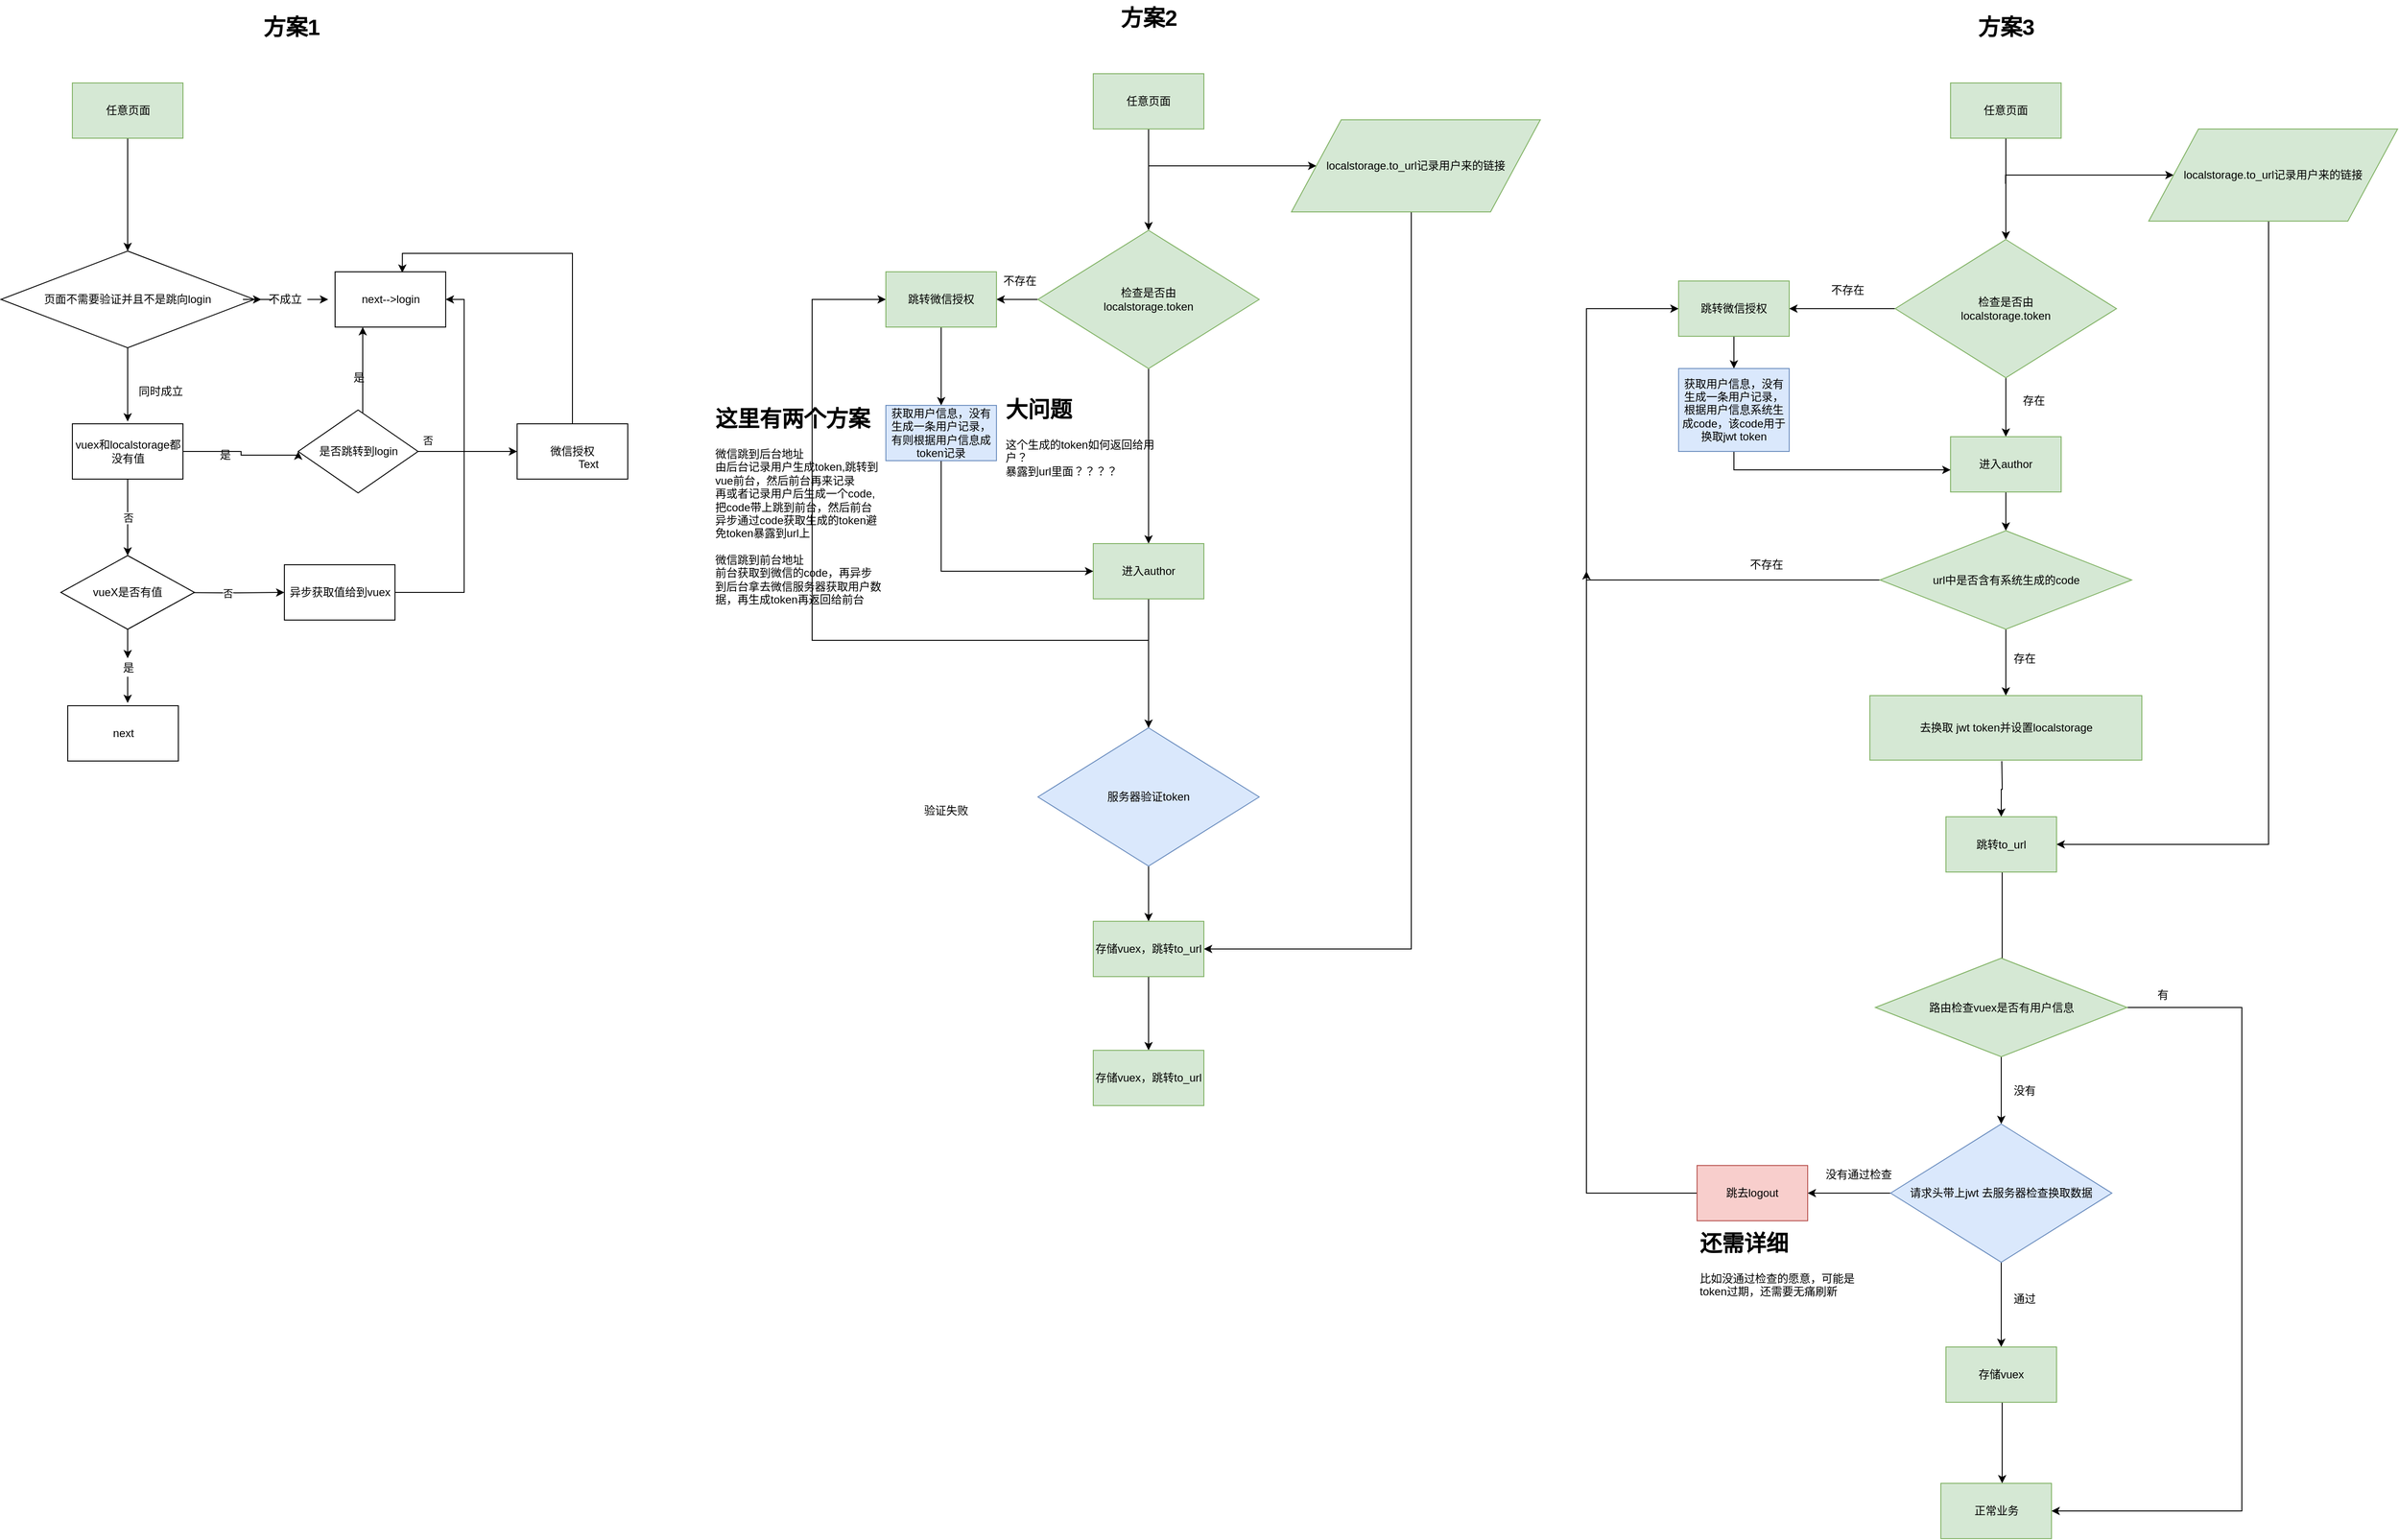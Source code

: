 <mxfile version="12.3.8" type="github" pages="1">
  <diagram name="Page-1" id="c4acf3e9-155e-7222-9cf6-157b1a14988f">
    <mxGraphModel dx="2450" dy="944" grid="1" gridSize="10" guides="1" tooltips="1" connect="1" arrows="1" fold="1" page="1" pageScale="1" pageWidth="850" pageHeight="1100" background="#ffffff" math="0" shadow="0">
      <root>
        <mxCell id="0"/>
        <mxCell id="1" parent="0"/>
        <mxCell id="RdGBtFwpb-ngHzn6X-1z-10" style="edgeStyle=orthogonalEdgeStyle;rounded=0;orthogonalLoop=1;jettySize=auto;html=1;entryX=0;entryY=0.5;entryDx=0;entryDy=0;" parent="1" target="RdGBtFwpb-ngHzn6X-1z-11" edge="1">
          <mxGeometry relative="1" as="geometry">
            <mxPoint x="615" y="220" as="targetPoint"/>
            <mxPoint x="415" y="220" as="sourcePoint"/>
            <Array as="points">
              <mxPoint x="415" y="210"/>
            </Array>
          </mxGeometry>
        </mxCell>
        <mxCell id="RdGBtFwpb-ngHzn6X-1z-4" value="" style="edgeStyle=orthogonalEdgeStyle;rounded=0;orthogonalLoop=1;jettySize=auto;html=1;entryX=0.5;entryY=0;entryDx=0;entryDy=0;" parent="1" source="RdGBtFwpb-ngHzn6X-1z-1" target="RdGBtFwpb-ngHzn6X-1z-6" edge="1">
          <mxGeometry relative="1" as="geometry">
            <mxPoint x="415" y="250" as="targetPoint"/>
          </mxGeometry>
        </mxCell>
        <mxCell id="RdGBtFwpb-ngHzn6X-1z-1" value="任意页面" style="rounded=0;whiteSpace=wrap;html=1;fillColor=#d5e8d4;strokeColor=#82b366;" parent="1" vertex="1">
          <mxGeometry x="355" y="110" width="120" height="60" as="geometry"/>
        </mxCell>
        <mxCell id="RdGBtFwpb-ngHzn6X-1z-16" value="" style="edgeStyle=orthogonalEdgeStyle;rounded=0;orthogonalLoop=1;jettySize=auto;html=1;entryX=0.5;entryY=0;entryDx=0;entryDy=0;" parent="1" source="RdGBtFwpb-ngHzn6X-1z-6" target="RdGBtFwpb-ngHzn6X-1z-19" edge="1">
          <mxGeometry relative="1" as="geometry">
            <mxPoint x="415" y="630" as="targetPoint"/>
          </mxGeometry>
        </mxCell>
        <mxCell id="RdGBtFwpb-ngHzn6X-1z-25" style="edgeStyle=orthogonalEdgeStyle;rounded=0;orthogonalLoop=1;jettySize=auto;html=1;" parent="1" source="RdGBtFwpb-ngHzn6X-1z-6" target="RdGBtFwpb-ngHzn6X-1z-23" edge="1">
          <mxGeometry relative="1" as="geometry"/>
        </mxCell>
        <mxCell id="RdGBtFwpb-ngHzn6X-1z-6" value="检查是否由&lt;br&gt;localstorage.token" style="rhombus;whiteSpace=wrap;html=1;fillColor=#d5e8d4;strokeColor=#82b366;" parent="1" vertex="1">
          <mxGeometry x="295" y="280" width="240" height="150" as="geometry"/>
        </mxCell>
        <mxCell id="RdGBtFwpb-ngHzn6X-1z-14" value="" style="edgeStyle=orthogonalEdgeStyle;rounded=0;orthogonalLoop=1;jettySize=auto;html=1;entryX=1;entryY=0.5;entryDx=0;entryDy=0;exitX=0.5;exitY=1;exitDx=0;exitDy=0;" parent="1" source="RdGBtFwpb-ngHzn6X-1z-11" target="RdGBtFwpb-ngHzn6X-1z-31" edge="1">
          <mxGeometry relative="1" as="geometry">
            <mxPoint x="710" y="350" as="targetPoint"/>
            <Array as="points">
              <mxPoint x="700" y="260"/>
              <mxPoint x="700" y="1060"/>
            </Array>
          </mxGeometry>
        </mxCell>
        <mxCell id="RdGBtFwpb-ngHzn6X-1z-11" value="&lt;span style=&quot;white-space: normal&quot;&gt;localstorage.to_url记录用户来的链接&lt;/span&gt;" style="shape=parallelogram;perimeter=parallelogramPerimeter;whiteSpace=wrap;html=1;fillColor=#d5e8d4;strokeColor=#82b366;" parent="1" vertex="1">
          <mxGeometry x="570" y="160" width="270" height="100" as="geometry"/>
        </mxCell>
        <mxCell id="RdGBtFwpb-ngHzn6X-1z-17" value="存在" style="text;html=1;align=center;verticalAlign=middle;resizable=0;points=[];;autosize=1;" parent="1" vertex="1">
          <mxGeometry x="425" y="630" width="40" height="20" as="geometry"/>
        </mxCell>
        <mxCell id="RdGBtFwpb-ngHzn6X-1z-21" style="edgeStyle=orthogonalEdgeStyle;rounded=0;orthogonalLoop=1;jettySize=auto;html=1;" parent="1" source="RdGBtFwpb-ngHzn6X-1z-19" target="RdGBtFwpb-ngHzn6X-1z-20" edge="1">
          <mxGeometry relative="1" as="geometry">
            <mxPoint x="415" y="820" as="targetPoint"/>
          </mxGeometry>
        </mxCell>
        <mxCell id="RdGBtFwpb-ngHzn6X-1z-19" value="进入author" style="rounded=0;whiteSpace=wrap;html=1;fillColor=#d5e8d4;strokeColor=#82b366;" parent="1" vertex="1">
          <mxGeometry x="355" y="620" width="120" height="60" as="geometry"/>
        </mxCell>
        <mxCell id="RdGBtFwpb-ngHzn6X-1z-22" style="edgeStyle=orthogonalEdgeStyle;rounded=0;orthogonalLoop=1;jettySize=auto;html=1;entryX=0;entryY=0.5;entryDx=0;entryDy=0;" parent="1" source="RdGBtFwpb-ngHzn6X-1z-20" target="RdGBtFwpb-ngHzn6X-1z-23" edge="1">
          <mxGeometry relative="1" as="geometry">
            <mxPoint x="65" y="450" as="targetPoint"/>
            <mxPoint x="295" y="725" as="sourcePoint"/>
            <Array as="points">
              <mxPoint x="50" y="725"/>
              <mxPoint x="50" y="355"/>
            </Array>
          </mxGeometry>
        </mxCell>
        <mxCell id="RdGBtFwpb-ngHzn6X-1z-30" value="" style="edgeStyle=orthogonalEdgeStyle;rounded=0;orthogonalLoop=1;jettySize=auto;html=1;entryX=0.5;entryY=0;entryDx=0;entryDy=0;" parent="1" source="RdGBtFwpb-ngHzn6X-1z-20" target="RdGBtFwpb-ngHzn6X-1z-31" edge="1">
          <mxGeometry relative="1" as="geometry">
            <mxPoint x="410" y="1110" as="targetPoint"/>
          </mxGeometry>
        </mxCell>
        <mxCell id="RdGBtFwpb-ngHzn6X-1z-20" value="服务器验证token" style="rhombus;whiteSpace=wrap;html=1;fillColor=#dae8fc;strokeColor=#6c8ebf;" parent="1" vertex="1">
          <mxGeometry x="295" y="820" width="240" height="150" as="geometry"/>
        </mxCell>
        <mxCell id="RdGBtFwpb-ngHzn6X-1z-27" value="" style="edgeStyle=orthogonalEdgeStyle;rounded=0;orthogonalLoop=1;jettySize=auto;html=1;" parent="1" source="RdGBtFwpb-ngHzn6X-1z-23" target="RdGBtFwpb-ngHzn6X-1z-26" edge="1">
          <mxGeometry relative="1" as="geometry"/>
        </mxCell>
        <mxCell id="RdGBtFwpb-ngHzn6X-1z-23" value="跳转微信授权" style="rounded=0;whiteSpace=wrap;html=1;fillColor=#d5e8d4;strokeColor=#82b366;" parent="1" vertex="1">
          <mxGeometry x="130" y="325" width="120" height="60" as="geometry"/>
        </mxCell>
        <mxCell id="RdGBtFwpb-ngHzn6X-1z-28" style="edgeStyle=orthogonalEdgeStyle;rounded=0;orthogonalLoop=1;jettySize=auto;html=1;exitX=0.5;exitY=1;exitDx=0;exitDy=0;" parent="1" source="RdGBtFwpb-ngHzn6X-1z-26" target="RdGBtFwpb-ngHzn6X-1z-19" edge="1">
          <mxGeometry relative="1" as="geometry">
            <Array as="points">
              <mxPoint x="190" y="650"/>
            </Array>
          </mxGeometry>
        </mxCell>
        <mxCell id="RdGBtFwpb-ngHzn6X-1z-26" value="获取用户信息，没有生成一条用户记录，有则根据用户信息成token记录" style="rounded=0;whiteSpace=wrap;html=1;fillColor=#dae8fc;strokeColor=#6c8ebf;" parent="1" vertex="1">
          <mxGeometry x="130" y="470" width="120" height="60" as="geometry"/>
        </mxCell>
        <mxCell id="RdGBtFwpb-ngHzn6X-1z-24" value="验证失败" style="text;html=1;align=center;verticalAlign=middle;resizable=0;points=[];;autosize=1;" parent="1" vertex="1">
          <mxGeometry x="165" y="900" width="60" height="20" as="geometry"/>
        </mxCell>
        <mxCell id="RdGBtFwpb-ngHzn6X-1z-33" value="" style="edgeStyle=orthogonalEdgeStyle;rounded=0;orthogonalLoop=1;jettySize=auto;html=1;" parent="1" source="RdGBtFwpb-ngHzn6X-1z-31" target="RdGBtFwpb-ngHzn6X-1z-32" edge="1">
          <mxGeometry relative="1" as="geometry"/>
        </mxCell>
        <mxCell id="RdGBtFwpb-ngHzn6X-1z-31" value="存储vuex，跳转to_url" style="rounded=0;whiteSpace=wrap;html=1;fillColor=#d5e8d4;strokeColor=#82b366;" parent="1" vertex="1">
          <mxGeometry x="355" y="1030" width="120" height="60" as="geometry"/>
        </mxCell>
        <mxCell id="RdGBtFwpb-ngHzn6X-1z-32" value="存储vuex，跳转to_url" style="rounded=0;whiteSpace=wrap;html=1;fillColor=#d5e8d4;strokeColor=#82b366;" parent="1" vertex="1">
          <mxGeometry x="355" y="1170" width="120" height="60" as="geometry"/>
        </mxCell>
        <mxCell id="RdGBtFwpb-ngHzn6X-1z-34" value="不存在" style="text;html=1;align=center;verticalAlign=middle;resizable=0;points=[];;autosize=1;" parent="1" vertex="1">
          <mxGeometry x="250" y="325" width="50" height="20" as="geometry"/>
        </mxCell>
        <mxCell id="RdGBtFwpb-ngHzn6X-1z-36" value="&lt;h1&gt;大问题&lt;/h1&gt;&lt;div&gt;这个生成的token如何返回给用户？&lt;/div&gt;&lt;div&gt;暴露到url里面？？？？&lt;/div&gt;" style="text;html=1;strokeColor=none;fillColor=none;spacing=5;spacingTop=-20;whiteSpace=wrap;overflow=hidden;rounded=0;" parent="1" vertex="1">
          <mxGeometry x="255" y="455" width="190" height="120" as="geometry"/>
        </mxCell>
        <mxCell id="RdGBtFwpb-ngHzn6X-1z-37" value="方案2" style="text;strokeColor=none;fillColor=none;html=1;fontSize=24;fontStyle=1;verticalAlign=middle;align=center;" parent="1" vertex="1">
          <mxGeometry x="365" y="30" width="100" height="40" as="geometry"/>
        </mxCell>
        <mxCell id="hU68iRJ8JovTnebR8NAB-27" value="" style="edgeStyle=orthogonalEdgeStyle;rounded=0;orthogonalLoop=1;jettySize=auto;html=1;entryX=0.5;entryY=0;entryDx=0;entryDy=0;" parent="1" source="hU68iRJ8JovTnebR8NAB-28" target="hU68iRJ8JovTnebR8NAB-52" edge="1">
          <mxGeometry relative="1" as="geometry">
            <mxPoint x="-692.5" y="290" as="targetPoint"/>
          </mxGeometry>
        </mxCell>
        <mxCell id="hU68iRJ8JovTnebR8NAB-28" value="任意页面" style="rounded=0;whiteSpace=wrap;html=1;fillColor=#d5e8d4;strokeColor=#82b366;" parent="1" vertex="1">
          <mxGeometry x="-752.5" y="120" width="120" height="60" as="geometry"/>
        </mxCell>
        <mxCell id="hU68iRJ8JovTnebR8NAB-50" value="方案1" style="text;strokeColor=none;fillColor=none;html=1;fontSize=24;fontStyle=1;verticalAlign=middle;align=center;" parent="1" vertex="1">
          <mxGeometry x="-565" y="40" width="100" height="40" as="geometry"/>
        </mxCell>
        <mxCell id="hU68iRJ8JovTnebR8NAB-55" value="" style="edgeStyle=orthogonalEdgeStyle;rounded=0;orthogonalLoop=1;jettySize=auto;html=1;" parent="1" source="hU68iRJ8JovTnebR8NAB-52" edge="1">
          <mxGeometry relative="1" as="geometry">
            <mxPoint x="-692.5" y="487.5" as="targetPoint"/>
          </mxGeometry>
        </mxCell>
        <mxCell id="hU68iRJ8JovTnebR8NAB-59" value="" style="edgeStyle=orthogonalEdgeStyle;rounded=0;orthogonalLoop=1;jettySize=auto;html=1;" parent="1" source="hU68iRJ8JovTnebR8NAB-60" edge="1">
          <mxGeometry relative="1" as="geometry">
            <mxPoint x="-475" y="355" as="targetPoint"/>
          </mxGeometry>
        </mxCell>
        <mxCell id="hU68iRJ8JovTnebR8NAB-52" value="页面不需要验证并且不是跳向login" style="rhombus;whiteSpace=wrap;html=1;" parent="1" vertex="1">
          <mxGeometry x="-830" y="302.5" width="275" height="105" as="geometry"/>
        </mxCell>
        <mxCell id="hU68iRJ8JovTnebR8NAB-56" value="同时成立" style="text;html=1;align=center;verticalAlign=middle;resizable=0;points=[];;autosize=1;" parent="1" vertex="1">
          <mxGeometry x="-687.5" y="445" width="60" height="20" as="geometry"/>
        </mxCell>
        <mxCell id="hU68iRJ8JovTnebR8NAB-57" value="next--&amp;gt;login" style="rounded=0;whiteSpace=wrap;html=1;" parent="1" vertex="1">
          <mxGeometry x="-467.5" y="325" width="120" height="60" as="geometry"/>
        </mxCell>
        <mxCell id="hU68iRJ8JovTnebR8NAB-60" value="不成立" style="text;html=1;align=center;verticalAlign=middle;resizable=0;points=[];;autosize=1;" parent="1" vertex="1">
          <mxGeometry x="-547.5" y="345" width="50" height="20" as="geometry"/>
        </mxCell>
        <mxCell id="hU68iRJ8JovTnebR8NAB-61" value="" style="edgeStyle=orthogonalEdgeStyle;rounded=0;orthogonalLoop=1;jettySize=auto;html=1;" parent="1" source="hU68iRJ8JovTnebR8NAB-52" target="hU68iRJ8JovTnebR8NAB-60" edge="1">
          <mxGeometry relative="1" as="geometry">
            <mxPoint x="-555" y="355" as="sourcePoint"/>
            <mxPoint x="-475" y="355" as="targetPoint"/>
          </mxGeometry>
        </mxCell>
        <mxCell id="hU68iRJ8JovTnebR8NAB-64" value="否" style="edgeStyle=orthogonalEdgeStyle;rounded=0;orthogonalLoop=1;jettySize=auto;html=1;" parent="1" source="hU68iRJ8JovTnebR8NAB-62" target="hU68iRJ8JovTnebR8NAB-76" edge="1">
          <mxGeometry relative="1" as="geometry">
            <mxPoint x="-692.5" y="630" as="targetPoint"/>
          </mxGeometry>
        </mxCell>
        <mxCell id="hU68iRJ8JovTnebR8NAB-66" value="" style="edgeStyle=orthogonalEdgeStyle;rounded=0;orthogonalLoop=1;jettySize=auto;html=1;entryX=0;entryY=0.5;entryDx=0;entryDy=0;" parent="1" source="hU68iRJ8JovTnebR8NAB-62" target="hU68iRJ8JovTnebR8NAB-69" edge="1">
          <mxGeometry relative="1" as="geometry">
            <mxPoint x="-517.5" y="520" as="targetPoint"/>
            <Array as="points">
              <mxPoint x="-569.5" y="520"/>
              <mxPoint x="-569.5" y="524"/>
              <mxPoint x="-507.5" y="524"/>
            </Array>
          </mxGeometry>
        </mxCell>
        <mxCell id="hU68iRJ8JovTnebR8NAB-62" value="vuex和localstorage都没有值" style="rounded=0;whiteSpace=wrap;html=1;" parent="1" vertex="1">
          <mxGeometry x="-752.5" y="490" width="120" height="60" as="geometry"/>
        </mxCell>
        <mxCell id="hU68iRJ8JovTnebR8NAB-84" value="" style="edgeStyle=orthogonalEdgeStyle;rounded=0;orthogonalLoop=1;jettySize=auto;html=1;entryX=0.608;entryY=0.017;entryDx=0;entryDy=0;entryPerimeter=0;exitX=0.5;exitY=0;exitDx=0;exitDy=0;" parent="1" source="hU68iRJ8JovTnebR8NAB-65" target="hU68iRJ8JovTnebR8NAB-57" edge="1">
          <mxGeometry relative="1" as="geometry">
            <mxPoint x="-217.5" y="490" as="sourcePoint"/>
            <mxPoint x="-217.5" y="410" as="targetPoint"/>
            <Array as="points">
              <mxPoint x="-210" y="305"/>
              <mxPoint x="-395" y="305"/>
            </Array>
          </mxGeometry>
        </mxCell>
        <mxCell id="hU68iRJ8JovTnebR8NAB-65" value="微信授权" style="rounded=0;whiteSpace=wrap;html=1;" parent="1" vertex="1">
          <mxGeometry x="-270" y="490" width="120" height="60" as="geometry"/>
        </mxCell>
        <mxCell id="hU68iRJ8JovTnebR8NAB-67" value="是" style="text;html=1;align=center;verticalAlign=middle;resizable=0;points=[];;autosize=1;" parent="1" vertex="1">
          <mxGeometry x="-602.5" y="514" width="30" height="20" as="geometry"/>
        </mxCell>
        <mxCell id="hU68iRJ8JovTnebR8NAB-70" style="edgeStyle=orthogonalEdgeStyle;rounded=0;orthogonalLoop=1;jettySize=auto;html=1;exitX=1;exitY=0.5;exitDx=0;exitDy=0;entryX=0;entryY=0.5;entryDx=0;entryDy=0;" parent="1" source="hU68iRJ8JovTnebR8NAB-69" target="hU68iRJ8JovTnebR8NAB-65" edge="1">
          <mxGeometry relative="1" as="geometry">
            <mxPoint x="-277.5" y="520" as="targetPoint"/>
          </mxGeometry>
        </mxCell>
        <mxCell id="hU68iRJ8JovTnebR8NAB-72" value="否" style="edgeStyle=orthogonalEdgeStyle;rounded=0;orthogonalLoop=1;jettySize=auto;html=1;entryX=0.25;entryY=1;entryDx=0;entryDy=0;" parent="1" source="hU68iRJ8JovTnebR8NAB-69" target="hU68iRJ8JovTnebR8NAB-57" edge="1">
          <mxGeometry x="0.28" y="-114" relative="1" as="geometry">
            <mxPoint x="-447.5" y="390" as="targetPoint"/>
            <Array as="points">
              <mxPoint x="-437.5" y="420"/>
              <mxPoint x="-437.5" y="420"/>
            </Array>
            <mxPoint x="-44" y="90" as="offset"/>
          </mxGeometry>
        </mxCell>
        <mxCell id="hU68iRJ8JovTnebR8NAB-69" value="是否跳转到login" style="rhombus;whiteSpace=wrap;html=1;" parent="1" vertex="1">
          <mxGeometry x="-507.5" y="475" width="130" height="90" as="geometry"/>
        </mxCell>
        <mxCell id="hU68iRJ8JovTnebR8NAB-71" value="是" style="text;html=1;align=center;verticalAlign=middle;resizable=0;points=[];;autosize=1;" parent="1" vertex="1">
          <mxGeometry x="-457.5" y="430" width="30" height="20" as="geometry"/>
        </mxCell>
        <mxCell id="hU68iRJ8JovTnebR8NAB-75" value="否" style="edgeStyle=orthogonalEdgeStyle;rounded=0;orthogonalLoop=1;jettySize=auto;html=1;" parent="1" target="hU68iRJ8JovTnebR8NAB-77" edge="1">
          <mxGeometry relative="1" as="geometry">
            <mxPoint x="-647.5" y="673" as="sourcePoint"/>
            <mxPoint x="-567.5" y="673" as="targetPoint"/>
          </mxGeometry>
        </mxCell>
        <mxCell id="hU68iRJ8JovTnebR8NAB-80" value="" style="edgeStyle=orthogonalEdgeStyle;rounded=0;orthogonalLoop=1;jettySize=auto;html=1;" parent="1" source="hU68iRJ8JovTnebR8NAB-85" edge="1">
          <mxGeometry relative="1" as="geometry">
            <mxPoint x="-692.5" y="793" as="targetPoint"/>
          </mxGeometry>
        </mxCell>
        <mxCell id="hU68iRJ8JovTnebR8NAB-76" value="&lt;span style=&quot;white-space: normal&quot;&gt;vueX是否有值&lt;/span&gt;" style="rhombus;whiteSpace=wrap;html=1;" parent="1" vertex="1">
          <mxGeometry x="-765" y="633" width="145" height="80" as="geometry"/>
        </mxCell>
        <mxCell id="hU68iRJ8JovTnebR8NAB-78" style="edgeStyle=orthogonalEdgeStyle;rounded=0;orthogonalLoop=1;jettySize=auto;html=1;exitX=1;exitY=0.5;exitDx=0;exitDy=0;" parent="1" source="hU68iRJ8JovTnebR8NAB-77" target="hU68iRJ8JovTnebR8NAB-57" edge="1">
          <mxGeometry relative="1" as="geometry">
            <Array as="points">
              <mxPoint x="-327.5" y="673"/>
              <mxPoint x="-327.5" y="355"/>
            </Array>
          </mxGeometry>
        </mxCell>
        <mxCell id="hU68iRJ8JovTnebR8NAB-77" value="异步获取值给到vuex" style="rounded=0;whiteSpace=wrap;html=1;" parent="1" vertex="1">
          <mxGeometry x="-522.5" y="643" width="120" height="60" as="geometry"/>
        </mxCell>
        <mxCell id="hU68iRJ8JovTnebR8NAB-82" value="next" style="rounded=0;whiteSpace=wrap;html=1;" parent="1" vertex="1">
          <mxGeometry x="-757.5" y="796" width="120" height="60" as="geometry"/>
        </mxCell>
        <mxCell id="hU68iRJ8JovTnebR8NAB-85" value="是" style="text;html=1;align=center;verticalAlign=middle;resizable=0;points=[];;autosize=1;" parent="1" vertex="1">
          <mxGeometry x="-707.5" y="744.5" width="30" height="20" as="geometry"/>
        </mxCell>
        <mxCell id="hU68iRJ8JovTnebR8NAB-88" value="" style="edgeStyle=orthogonalEdgeStyle;rounded=0;orthogonalLoop=1;jettySize=auto;html=1;" parent="1" source="hU68iRJ8JovTnebR8NAB-76" target="hU68iRJ8JovTnebR8NAB-85" edge="1">
          <mxGeometry relative="1" as="geometry">
            <mxPoint x="-692.5" y="713" as="sourcePoint"/>
            <mxPoint x="-692.5" y="793" as="targetPoint"/>
          </mxGeometry>
        </mxCell>
        <mxCell id="hU68iRJ8JovTnebR8NAB-89" value="&lt;h1&gt;这里有两个方案&lt;/h1&gt;&lt;div&gt;微信跳到后台地址&lt;/div&gt;&lt;div&gt;由后台记录用户生成token,跳转到vue前台，然后前台再来记录&lt;/div&gt;&lt;div&gt;再或者记录用户后生成一个code,把code带上跳到前台，然后前台异步通过code获取生成的token避免token暴露到url上&lt;/div&gt;&lt;div&gt;&lt;br&gt;&lt;/div&gt;&lt;div&gt;微信跳到前台地址&lt;/div&gt;&lt;div&gt;前台获取到微信的code，再异步到后台拿去微信服务器获取用户数据，再生成token再返回给前台&lt;/div&gt;&lt;div&gt;&lt;br&gt;&lt;/div&gt;&lt;div&gt;&lt;br&gt;&lt;/div&gt;" style="text;html=1;strokeColor=none;fillColor=none;spacing=5;spacingTop=-20;whiteSpace=wrap;overflow=hidden;rounded=0;" parent="1" vertex="1">
          <mxGeometry x="-60" y="465" width="190" height="235" as="geometry"/>
        </mxCell>
        <mxCell id="hU68iRJ8JovTnebR8NAB-90" value="Text" style="text;html=1;align=center;verticalAlign=middle;resizable=0;points=[];;autosize=1;" parent="1" vertex="1">
          <mxGeometry x="-213" y="524" width="40" height="20" as="geometry"/>
        </mxCell>
        <mxCell id="KkP7iXDBzzUwFsvucT8D-1" style="edgeStyle=orthogonalEdgeStyle;rounded=0;orthogonalLoop=1;jettySize=auto;html=1;entryX=0;entryY=0.5;entryDx=0;entryDy=0;" edge="1" parent="1" target="KkP7iXDBzzUwFsvucT8D-8">
          <mxGeometry relative="1" as="geometry">
            <mxPoint x="1545" y="230" as="targetPoint"/>
            <mxPoint x="1344.706" y="229.529" as="sourcePoint"/>
            <Array as="points">
              <mxPoint x="1345" y="220"/>
            </Array>
          </mxGeometry>
        </mxCell>
        <mxCell id="KkP7iXDBzzUwFsvucT8D-2" value="" style="edgeStyle=orthogonalEdgeStyle;rounded=0;orthogonalLoop=1;jettySize=auto;html=1;entryX=0.5;entryY=0;entryDx=0;entryDy=0;" edge="1" parent="1" source="KkP7iXDBzzUwFsvucT8D-3" target="KkP7iXDBzzUwFsvucT8D-6">
          <mxGeometry relative="1" as="geometry">
            <mxPoint x="1345" y="260" as="targetPoint"/>
          </mxGeometry>
        </mxCell>
        <mxCell id="KkP7iXDBzzUwFsvucT8D-3" value="任意页面" style="rounded=0;whiteSpace=wrap;html=1;fillColor=#d5e8d4;strokeColor=#82b366;" vertex="1" parent="1">
          <mxGeometry x="1285" y="120" width="120" height="60" as="geometry"/>
        </mxCell>
        <mxCell id="KkP7iXDBzzUwFsvucT8D-4" value="" style="edgeStyle=orthogonalEdgeStyle;rounded=0;orthogonalLoop=1;jettySize=auto;html=1;entryX=0.5;entryY=0;entryDx=0;entryDy=0;" edge="1" parent="1" source="KkP7iXDBzzUwFsvucT8D-6" target="KkP7iXDBzzUwFsvucT8D-11">
          <mxGeometry relative="1" as="geometry">
            <mxPoint x="1345" y="640" as="targetPoint"/>
          </mxGeometry>
        </mxCell>
        <mxCell id="KkP7iXDBzzUwFsvucT8D-5" style="edgeStyle=orthogonalEdgeStyle;rounded=0;orthogonalLoop=1;jettySize=auto;html=1;" edge="1" parent="1" source="KkP7iXDBzzUwFsvucT8D-6" target="KkP7iXDBzzUwFsvucT8D-16">
          <mxGeometry relative="1" as="geometry"/>
        </mxCell>
        <mxCell id="KkP7iXDBzzUwFsvucT8D-6" value="检查是否由&lt;br&gt;localstorage.token" style="rhombus;whiteSpace=wrap;html=1;fillColor=#d5e8d4;strokeColor=#82b366;" vertex="1" parent="1">
          <mxGeometry x="1225" y="290" width="240" height="150" as="geometry"/>
        </mxCell>
        <mxCell id="KkP7iXDBzzUwFsvucT8D-7" value="" style="edgeStyle=orthogonalEdgeStyle;rounded=0;orthogonalLoop=1;jettySize=auto;html=1;entryX=1;entryY=0.5;entryDx=0;entryDy=0;exitX=0.5;exitY=1;exitDx=0;exitDy=0;" edge="1" parent="1" source="KkP7iXDBzzUwFsvucT8D-8" target="KkP7iXDBzzUwFsvucT8D-21">
          <mxGeometry relative="1" as="geometry">
            <mxPoint x="1640" y="360" as="targetPoint"/>
            <Array as="points">
              <mxPoint x="1630" y="270"/>
              <mxPoint x="1630" y="947"/>
            </Array>
          </mxGeometry>
        </mxCell>
        <mxCell id="KkP7iXDBzzUwFsvucT8D-8" value="&lt;span style=&quot;white-space: normal&quot;&gt;localstorage.to_url记录用户来的链接&lt;/span&gt;" style="shape=parallelogram;perimeter=parallelogramPerimeter;whiteSpace=wrap;html=1;fillColor=#d5e8d4;strokeColor=#82b366;" vertex="1" parent="1">
          <mxGeometry x="1500" y="170" width="270" height="100" as="geometry"/>
        </mxCell>
        <mxCell id="KkP7iXDBzzUwFsvucT8D-9" value="存在" style="text;html=1;align=center;verticalAlign=middle;resizable=0;points=[];;autosize=1;" vertex="1" parent="1">
          <mxGeometry x="1345" y="734.5" width="40" height="20" as="geometry"/>
        </mxCell>
        <mxCell id="KkP7iXDBzzUwFsvucT8D-30" value="" style="edgeStyle=orthogonalEdgeStyle;rounded=0;orthogonalLoop=1;jettySize=auto;html=1;" edge="1" parent="1" source="KkP7iXDBzzUwFsvucT8D-11" target="KkP7iXDBzzUwFsvucT8D-31">
          <mxGeometry relative="1" as="geometry">
            <mxPoint x="1345" y="644" as="targetPoint"/>
          </mxGeometry>
        </mxCell>
        <mxCell id="KkP7iXDBzzUwFsvucT8D-11" value="进入author" style="rounded=0;whiteSpace=wrap;html=1;fillColor=#d5e8d4;strokeColor=#82b366;" vertex="1" parent="1">
          <mxGeometry x="1285" y="504" width="120" height="60" as="geometry"/>
        </mxCell>
        <mxCell id="KkP7iXDBzzUwFsvucT8D-12" style="edgeStyle=orthogonalEdgeStyle;rounded=0;orthogonalLoop=1;jettySize=auto;html=1;entryX=0;entryY=0.5;entryDx=0;entryDy=0;exitX=0;exitY=0.5;exitDx=0;exitDy=0;" edge="1" parent="1" source="KkP7iXDBzzUwFsvucT8D-58" target="KkP7iXDBzzUwFsvucT8D-16">
          <mxGeometry relative="1" as="geometry">
            <mxPoint x="995" y="460" as="targetPoint"/>
            <mxPoint x="890" y="1330" as="sourcePoint"/>
            <Array as="points">
              <mxPoint x="890" y="1325"/>
              <mxPoint x="890" y="365"/>
            </Array>
          </mxGeometry>
        </mxCell>
        <mxCell id="KkP7iXDBzzUwFsvucT8D-13" value="" style="edgeStyle=orthogonalEdgeStyle;rounded=0;orthogonalLoop=1;jettySize=auto;html=1;entryX=0.5;entryY=0;entryDx=0;entryDy=0;" edge="1" parent="1" target="KkP7iXDBzzUwFsvucT8D-21">
          <mxGeometry relative="1" as="geometry">
            <mxPoint x="1335" y="996.5" as="targetPoint"/>
            <mxPoint x="1340.588" y="856.132" as="sourcePoint"/>
          </mxGeometry>
        </mxCell>
        <mxCell id="KkP7iXDBzzUwFsvucT8D-15" value="" style="edgeStyle=orthogonalEdgeStyle;rounded=0;orthogonalLoop=1;jettySize=auto;html=1;" edge="1" parent="1" source="KkP7iXDBzzUwFsvucT8D-16" target="KkP7iXDBzzUwFsvucT8D-18">
          <mxGeometry relative="1" as="geometry"/>
        </mxCell>
        <mxCell id="KkP7iXDBzzUwFsvucT8D-16" value="跳转微信授权" style="rounded=0;whiteSpace=wrap;html=1;fillColor=#d5e8d4;strokeColor=#82b366;" vertex="1" parent="1">
          <mxGeometry x="990" y="335" width="120" height="60" as="geometry"/>
        </mxCell>
        <mxCell id="KkP7iXDBzzUwFsvucT8D-17" style="edgeStyle=orthogonalEdgeStyle;rounded=0;orthogonalLoop=1;jettySize=auto;html=1;exitX=0.5;exitY=1;exitDx=0;exitDy=0;" edge="1" parent="1" source="KkP7iXDBzzUwFsvucT8D-18" target="KkP7iXDBzzUwFsvucT8D-11">
          <mxGeometry relative="1" as="geometry">
            <Array as="points">
              <mxPoint x="1050" y="540"/>
            </Array>
            <mxPoint x="1295" y="610" as="targetPoint"/>
          </mxGeometry>
        </mxCell>
        <mxCell id="KkP7iXDBzzUwFsvucT8D-18" value="获取用户信息，没有生成一条用户记录，根据用户信息系统生成code，该code用于换取jwt token" style="rounded=0;whiteSpace=wrap;html=1;fillColor=#dae8fc;strokeColor=#6c8ebf;" vertex="1" parent="1">
          <mxGeometry x="990" y="430" width="120" height="90" as="geometry"/>
        </mxCell>
        <mxCell id="KkP7iXDBzzUwFsvucT8D-19" value="没有" style="text;html=1;align=center;verticalAlign=middle;resizable=0;points=[];;autosize=1;" vertex="1" parent="1">
          <mxGeometry x="1345" y="1203.5" width="40" height="20" as="geometry"/>
        </mxCell>
        <mxCell id="KkP7iXDBzzUwFsvucT8D-42" style="edgeStyle=orthogonalEdgeStyle;rounded=0;orthogonalLoop=1;jettySize=auto;html=1;entryX=0.5;entryY=0;entryDx=0;entryDy=0;" edge="1" parent="1" source="KkP7iXDBzzUwFsvucT8D-21" target="KkP7iXDBzzUwFsvucT8D-40">
          <mxGeometry relative="1" as="geometry">
            <Array as="points">
              <mxPoint x="1341" y="1080"/>
            </Array>
          </mxGeometry>
        </mxCell>
        <mxCell id="KkP7iXDBzzUwFsvucT8D-21" value="跳转to_url" style="rounded=0;whiteSpace=wrap;html=1;fillColor=#d5e8d4;strokeColor=#82b366;" vertex="1" parent="1">
          <mxGeometry x="1280" y="916.5" width="120" height="60" as="geometry"/>
        </mxCell>
        <mxCell id="KkP7iXDBzzUwFsvucT8D-23" value="不存在" style="text;html=1;align=center;verticalAlign=middle;resizable=0;points=[];;autosize=1;" vertex="1" parent="1">
          <mxGeometry x="1147.5" y="335" width="50" height="20" as="geometry"/>
        </mxCell>
        <mxCell id="KkP7iXDBzzUwFsvucT8D-25" value="方案3" style="text;strokeColor=none;fillColor=none;html=1;fontSize=24;fontStyle=1;verticalAlign=middle;align=center;" vertex="1" parent="1">
          <mxGeometry x="1295" y="40" width="100" height="40" as="geometry"/>
        </mxCell>
        <mxCell id="KkP7iXDBzzUwFsvucT8D-32" style="edgeStyle=orthogonalEdgeStyle;rounded=0;orthogonalLoop=1;jettySize=auto;html=1;" edge="1" parent="1" source="KkP7iXDBzzUwFsvucT8D-31">
          <mxGeometry relative="1" as="geometry">
            <mxPoint x="890" y="650" as="targetPoint"/>
            <Array as="points">
              <mxPoint x="890" y="660"/>
            </Array>
          </mxGeometry>
        </mxCell>
        <mxCell id="KkP7iXDBzzUwFsvucT8D-35" value="" style="edgeStyle=orthogonalEdgeStyle;rounded=0;orthogonalLoop=1;jettySize=auto;html=1;entryX=0.5;entryY=0;entryDx=0;entryDy=0;" edge="1" parent="1" source="KkP7iXDBzzUwFsvucT8D-31" target="KkP7iXDBzzUwFsvucT8D-36">
          <mxGeometry relative="1" as="geometry">
            <mxPoint x="1345" y="793" as="targetPoint"/>
          </mxGeometry>
        </mxCell>
        <mxCell id="KkP7iXDBzzUwFsvucT8D-31" value="url中是否含有系统生成的code" style="rhombus;whiteSpace=wrap;html=1;fillColor=#d5e8d4;strokeColor=#82b366;" vertex="1" parent="1">
          <mxGeometry x="1208.5" y="606" width="273" height="107" as="geometry"/>
        </mxCell>
        <mxCell id="KkP7iXDBzzUwFsvucT8D-33" value="不存在" style="text;html=1;align=center;verticalAlign=middle;resizable=0;points=[];;autosize=1;" vertex="1" parent="1">
          <mxGeometry x="1060" y="633" width="50" height="20" as="geometry"/>
        </mxCell>
        <mxCell id="KkP7iXDBzzUwFsvucT8D-36" value="去换取 jwt token并设置localstorage" style="rounded=0;whiteSpace=wrap;html=1;fillColor=#d5e8d4;strokeColor=#82b366;" vertex="1" parent="1">
          <mxGeometry x="1197.5" y="785" width="295" height="70" as="geometry"/>
        </mxCell>
        <mxCell id="KkP7iXDBzzUwFsvucT8D-45" value="" style="edgeStyle=orthogonalEdgeStyle;rounded=0;orthogonalLoop=1;jettySize=auto;html=1;" edge="1" parent="1" source="KkP7iXDBzzUwFsvucT8D-40" target="KkP7iXDBzzUwFsvucT8D-41">
          <mxGeometry relative="1" as="geometry"/>
        </mxCell>
        <mxCell id="KkP7iXDBzzUwFsvucT8D-47" value="" style="edgeStyle=orthogonalEdgeStyle;rounded=0;orthogonalLoop=1;jettySize=auto;html=1;entryX=1;entryY=0.5;entryDx=0;entryDy=0;" edge="1" parent="1" source="KkP7iXDBzzUwFsvucT8D-40" target="KkP7iXDBzzUwFsvucT8D-61">
          <mxGeometry relative="1" as="geometry">
            <mxPoint x="1552.353" y="1659.529" as="targetPoint"/>
            <Array as="points">
              <mxPoint x="1601" y="1123"/>
              <mxPoint x="1601" y="1670"/>
            </Array>
          </mxGeometry>
        </mxCell>
        <mxCell id="KkP7iXDBzzUwFsvucT8D-40" value="路由检查vuex是否有用户信息" style="rhombus;whiteSpace=wrap;html=1;fillColor=#d5e8d4;strokeColor=#82b366;" vertex="1" parent="1">
          <mxGeometry x="1203.5" y="1070" width="273" height="107" as="geometry"/>
        </mxCell>
        <mxCell id="KkP7iXDBzzUwFsvucT8D-53" value="" style="edgeStyle=orthogonalEdgeStyle;rounded=0;orthogonalLoop=1;jettySize=auto;html=1;" edge="1" parent="1" source="KkP7iXDBzzUwFsvucT8D-41" target="KkP7iXDBzzUwFsvucT8D-60">
          <mxGeometry relative="1" as="geometry">
            <mxPoint x="1340" y="1480" as="targetPoint"/>
          </mxGeometry>
        </mxCell>
        <mxCell id="KkP7iXDBzzUwFsvucT8D-57" value="" style="edgeStyle=orthogonalEdgeStyle;rounded=0;orthogonalLoop=1;jettySize=auto;html=1;" edge="1" parent="1" source="KkP7iXDBzzUwFsvucT8D-41" target="KkP7iXDBzzUwFsvucT8D-58">
          <mxGeometry relative="1" as="geometry">
            <mxPoint x="1540" y="1325" as="targetPoint"/>
          </mxGeometry>
        </mxCell>
        <mxCell id="KkP7iXDBzzUwFsvucT8D-41" value="请求头带上jwt 去服务器检查换取数据" style="rhombus;whiteSpace=wrap;html=1;fillColor=#dae8fc;strokeColor=#6c8ebf;" vertex="1" parent="1">
          <mxGeometry x="1220" y="1250" width="240" height="150" as="geometry"/>
        </mxCell>
        <mxCell id="KkP7iXDBzzUwFsvucT8D-49" value="有" style="text;html=1;align=center;verticalAlign=middle;resizable=0;points=[];;autosize=1;" vertex="1" parent="1">
          <mxGeometry x="1500" y="1099.5" width="30" height="20" as="geometry"/>
        </mxCell>
        <mxCell id="KkP7iXDBzzUwFsvucT8D-54" value="没有通过检查" style="text;html=1;align=center;verticalAlign=middle;resizable=0;points=[];;autosize=1;" vertex="1" parent="1">
          <mxGeometry x="1140" y="1295" width="90" height="20" as="geometry"/>
        </mxCell>
        <mxCell id="KkP7iXDBzzUwFsvucT8D-55" value="通过" style="text;html=1;align=center;verticalAlign=middle;resizable=0;points=[];;autosize=1;" vertex="1" parent="1">
          <mxGeometry x="1345" y="1430" width="40" height="20" as="geometry"/>
        </mxCell>
        <mxCell id="KkP7iXDBzzUwFsvucT8D-58" value="跳去logout" style="rounded=0;whiteSpace=wrap;html=1;fillColor=#f8cecc;strokeColor=#b85450;" vertex="1" parent="1">
          <mxGeometry x="1010" y="1295" width="120" height="60" as="geometry"/>
        </mxCell>
        <mxCell id="KkP7iXDBzzUwFsvucT8D-59" value="&lt;h1&gt;还需详细&lt;/h1&gt;&lt;div&gt;比如没通过检查的愿意，可能是token过期，还需要无痛刷新&lt;/div&gt;" style="text;html=1;strokeColor=none;fillColor=none;spacing=5;spacingTop=-20;whiteSpace=wrap;overflow=hidden;rounded=0;" vertex="1" parent="1">
          <mxGeometry x="1007.5" y="1360" width="190" height="120" as="geometry"/>
        </mxCell>
        <mxCell id="KkP7iXDBzzUwFsvucT8D-62" value="" style="edgeStyle=orthogonalEdgeStyle;rounded=0;orthogonalLoop=1;jettySize=auto;html=1;" edge="1" parent="1" source="KkP7iXDBzzUwFsvucT8D-60" target="KkP7iXDBzzUwFsvucT8D-61">
          <mxGeometry relative="1" as="geometry">
            <Array as="points">
              <mxPoint x="1341" y="1620"/>
              <mxPoint x="1341" y="1620"/>
            </Array>
          </mxGeometry>
        </mxCell>
        <mxCell id="KkP7iXDBzzUwFsvucT8D-60" value="存储vuex" style="rounded=0;whiteSpace=wrap;html=1;fillColor=#d5e8d4;strokeColor=#82b366;" vertex="1" parent="1">
          <mxGeometry x="1280" y="1492" width="120" height="60" as="geometry"/>
        </mxCell>
        <mxCell id="KkP7iXDBzzUwFsvucT8D-61" value="正常业务" style="rounded=0;whiteSpace=wrap;html=1;fillColor=#d5e8d4;strokeColor=#82b366;" vertex="1" parent="1">
          <mxGeometry x="1274.5" y="1640" width="120" height="60" as="geometry"/>
        </mxCell>
        <mxCell id="KkP7iXDBzzUwFsvucT8D-63" value="存在" style="text;html=1;align=center;verticalAlign=middle;resizable=0;points=[];;autosize=1;" vertex="1" parent="1">
          <mxGeometry x="1354.5" y="455" width="40" height="20" as="geometry"/>
        </mxCell>
      </root>
    </mxGraphModel>
  </diagram>
</mxfile>

